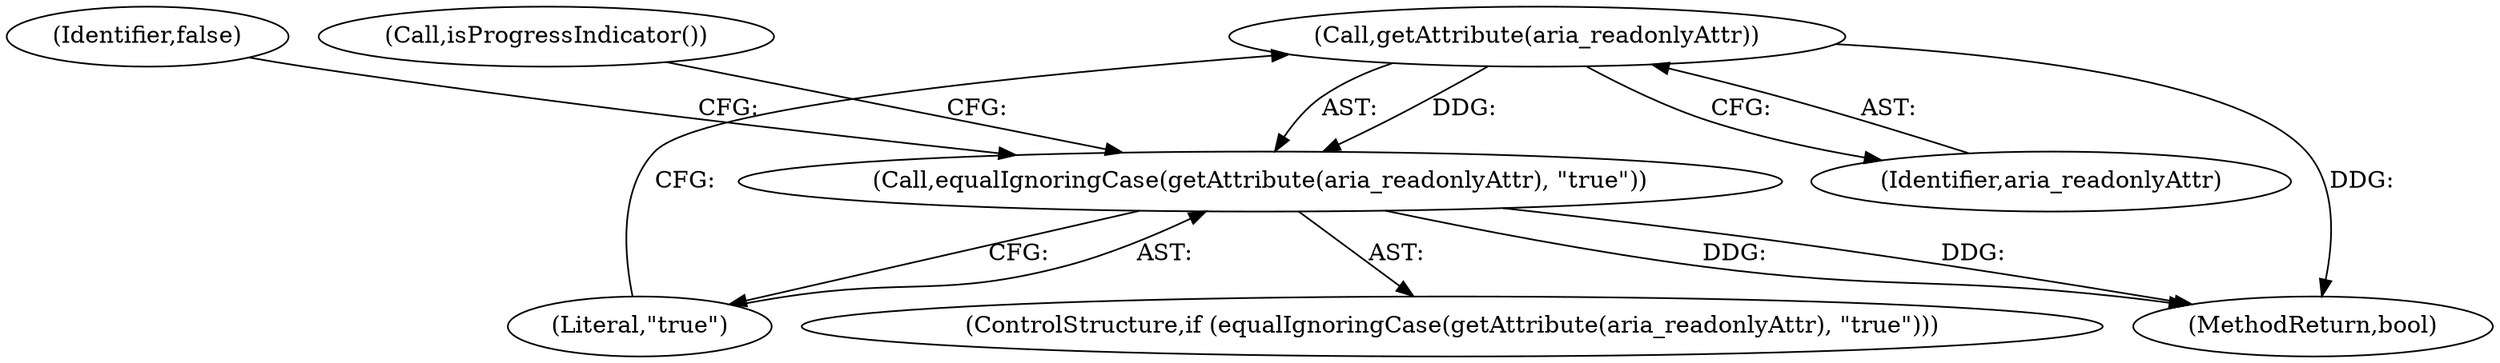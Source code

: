 digraph "1_Chrome_d27468a832d5316884bd02f459cbf493697fd7e1_7@del" {
"1000104" [label="(Call,getAttribute(aria_readonlyAttr))"];
"1000103" [label="(Call,equalIgnoringCase(getAttribute(aria_readonlyAttr), \"true\"))"];
"1000102" [label="(ControlStructure,if (equalIgnoringCase(getAttribute(aria_readonlyAttr), \"true\")))"];
"1000105" [label="(Identifier,aria_readonlyAttr)"];
"1000125" [label="(MethodReturn,bool)"];
"1000111" [label="(Call,isProgressIndicator())"];
"1000106" [label="(Literal,\"true\")"];
"1000103" [label="(Call,equalIgnoringCase(getAttribute(aria_readonlyAttr), \"true\"))"];
"1000104" [label="(Call,getAttribute(aria_readonlyAttr))"];
"1000108" [label="(Identifier,false)"];
"1000104" -> "1000103"  [label="AST: "];
"1000104" -> "1000105"  [label="CFG: "];
"1000105" -> "1000104"  [label="AST: "];
"1000106" -> "1000104"  [label="CFG: "];
"1000104" -> "1000125"  [label="DDG: "];
"1000104" -> "1000103"  [label="DDG: "];
"1000103" -> "1000102"  [label="AST: "];
"1000103" -> "1000106"  [label="CFG: "];
"1000106" -> "1000103"  [label="AST: "];
"1000108" -> "1000103"  [label="CFG: "];
"1000111" -> "1000103"  [label="CFG: "];
"1000103" -> "1000125"  [label="DDG: "];
"1000103" -> "1000125"  [label="DDG: "];
}
